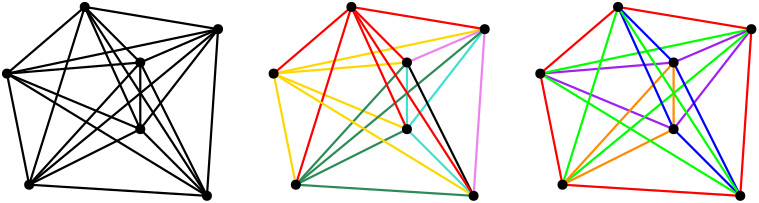 <?xml version="1.0"?>
<!DOCTYPE ipe SYSTEM "ipe.dtd">
<ipe version="70206" creator="Ipe 7.2.7">
<info created="D:20191002222921" modified="D:20191002223155"/>
<ipestyle name="basic">
<symbol name="arrow/arc(spx)">
<path stroke="sym-stroke" fill="sym-stroke" pen="sym-pen">
0 0 m
-1 0.333 l
-1 -0.333 l
h
</path>
</symbol>
<symbol name="arrow/farc(spx)">
<path stroke="sym-stroke" fill="white" pen="sym-pen">
0 0 m
-1 0.333 l
-1 -0.333 l
h
</path>
</symbol>
<symbol name="arrow/ptarc(spx)">
<path stroke="sym-stroke" fill="sym-stroke" pen="sym-pen">
0 0 m
-1 0.333 l
-0.8 0 l
-1 -0.333 l
h
</path>
</symbol>
<symbol name="arrow/fptarc(spx)">
<path stroke="sym-stroke" fill="white" pen="sym-pen">
0 0 m
-1 0.333 l
-0.8 0 l
-1 -0.333 l
h
</path>
</symbol>
<symbol name="mark/circle(sx)" transformations="translations">
<path fill="sym-stroke">
0.6 0 0 0.6 0 0 e
0.4 0 0 0.4 0 0 e
</path>
</symbol>
<symbol name="mark/disk(sx)" transformations="translations">
<path fill="sym-stroke">
0.6 0 0 0.6 0 0 e
</path>
</symbol>
<symbol name="mark/fdisk(sfx)" transformations="translations">
<group>
<path fill="sym-fill">
0.5 0 0 0.5 0 0 e
</path>
<path fill="sym-stroke" fillrule="eofill">
0.6 0 0 0.6 0 0 e
0.4 0 0 0.4 0 0 e
</path>
</group>
</symbol>
<symbol name="mark/box(sx)" transformations="translations">
<path fill="sym-stroke" fillrule="eofill">
-0.6 -0.6 m
0.6 -0.6 l
0.6 0.6 l
-0.6 0.6 l
h
-0.4 -0.4 m
0.4 -0.4 l
0.4 0.4 l
-0.4 0.4 l
h
</path>
</symbol>
<symbol name="mark/square(sx)" transformations="translations">
<path fill="sym-stroke">
-0.6 -0.6 m
0.6 -0.6 l
0.6 0.6 l
-0.6 0.6 l
h
</path>
</symbol>
<symbol name="mark/fsquare(sfx)" transformations="translations">
<group>
<path fill="sym-fill">
-0.5 -0.5 m
0.5 -0.5 l
0.5 0.5 l
-0.5 0.5 l
h
</path>
<path fill="sym-stroke" fillrule="eofill">
-0.6 -0.6 m
0.6 -0.6 l
0.6 0.6 l
-0.6 0.6 l
h
-0.4 -0.4 m
0.4 -0.4 l
0.4 0.4 l
-0.4 0.4 l
h
</path>
</group>
</symbol>
<symbol name="mark/cross(sx)" transformations="translations">
<group>
<path fill="sym-stroke">
-0.43 -0.57 m
0.57 0.43 l
0.43 0.57 l
-0.57 -0.43 l
h
</path>
<path fill="sym-stroke">
-0.43 0.57 m
0.57 -0.43 l
0.43 -0.57 l
-0.57 0.43 l
h
</path>
</group>
</symbol>
<symbol name="arrow/fnormal(spx)">
<path stroke="sym-stroke" fill="white" pen="sym-pen">
0 0 m
-1 0.333 l
-1 -0.333 l
h
</path>
</symbol>
<symbol name="arrow/pointed(spx)">
<path stroke="sym-stroke" fill="sym-stroke" pen="sym-pen">
0 0 m
-1 0.333 l
-0.8 0 l
-1 -0.333 l
h
</path>
</symbol>
<symbol name="arrow/fpointed(spx)">
<path stroke="sym-stroke" fill="white" pen="sym-pen">
0 0 m
-1 0.333 l
-0.8 0 l
-1 -0.333 l
h
</path>
</symbol>
<symbol name="arrow/linear(spx)">
<path stroke="sym-stroke" pen="sym-pen">
-1 0.333 m
0 0 l
-1 -0.333 l
</path>
</symbol>
<symbol name="arrow/fdouble(spx)">
<path stroke="sym-stroke" fill="white" pen="sym-pen">
0 0 m
-1 0.333 l
-1 -0.333 l
h
-1 0 m
-2 0.333 l
-2 -0.333 l
h
</path>
</symbol>
<symbol name="arrow/double(spx)">
<path stroke="sym-stroke" fill="sym-stroke" pen="sym-pen">
0 0 m
-1 0.333 l
-1 -0.333 l
h
-1 0 m
-2 0.333 l
-2 -0.333 l
h
</path>
</symbol>
<pen name="heavier" value="0.8"/>
<pen name="fat" value="1.2"/>
<pen name="ultrafat" value="2"/>
<symbolsize name="large" value="5"/>
<symbolsize name="small" value="2"/>
<symbolsize name="tiny" value="1.1"/>
<arrowsize name="large" value="10"/>
<arrowsize name="small" value="5"/>
<arrowsize name="tiny" value="3"/>
<color name="red" value="1 0 0"/>
<color name="green" value="0 1 0"/>
<color name="blue" value="0 0 1"/>
<color name="yellow" value="1 1 0"/>
<color name="orange" value="1 0.647 0"/>
<color name="gold" value="1 0.843 0"/>
<color name="purple" value="0.627 0.125 0.941"/>
<color name="gray" value="0.745"/>
<color name="brown" value="0.647 0.165 0.165"/>
<color name="navy" value="0 0 0.502"/>
<color name="pink" value="1 0.753 0.796"/>
<color name="seagreen" value="0.18 0.545 0.341"/>
<color name="turquoise" value="0.251 0.878 0.816"/>
<color name="violet" value="0.933 0.51 0.933"/>
<color name="darkblue" value="0 0 0.545"/>
<color name="darkcyan" value="0 0.545 0.545"/>
<color name="darkgray" value="0.663"/>
<color name="darkgreen" value="0 0.392 0"/>
<color name="darkmagenta" value="0.545 0 0.545"/>
<color name="darkorange" value="1 0.549 0"/>
<color name="darkred" value="0.545 0 0"/>
<color name="lightblue" value="0.678 0.847 0.902"/>
<color name="lightcyan" value="0.878 1 1"/>
<color name="lightgray" value="0.827"/>
<color name="lightgreen" value="0.565 0.933 0.565"/>
<color name="lightyellow" value="1 1 0.878"/>
<dashstyle name="dashed" value="[4] 0"/>
<dashstyle name="dotted" value="[1 3] 0"/>
<dashstyle name="dash dotted" value="[4 2 1 2] 0"/>
<dashstyle name="dash dot dotted" value="[4 2 1 2 1 2] 0"/>
<textsize name="large" value="\large"/>
<textsize name="Large" value="\Large"/>
<textsize name="LARGE" value="\LARGE"/>
<textsize name="huge" value="\huge"/>
<textsize name="Huge" value="\Huge"/>
<textsize name="small" value="\small"/>
<textsize name="footnote" value="\footnotesize"/>
<textsize name="tiny" value="\tiny"/>
<textstyle name="center" begin="\begin{center}" end="\end{center}"/>
<textstyle name="itemize" begin="\begin{itemize}" end="\end{itemize}"/>
<textstyle name="item" begin="\begin{itemize}\item{}" end="\end{itemize}"/>
<gridsize name="4 pts" value="4"/>
<gridsize name="8 pts (~3 mm)" value="8"/>
<gridsize name="16 pts (~6 mm)" value="16"/>
<gridsize name="32 pts (~12 mm)" value="32"/>
<gridsize name="10 pts (~3.5 mm)" value="10"/>
<gridsize name="20 pts (~7 mm)" value="20"/>
<gridsize name="14 pts (~5 mm)" value="14"/>
<gridsize name="28 pts (~10 mm)" value="28"/>
<gridsize name="56 pts (~20 mm)" value="56"/>
<anglesize name="90 deg" value="90"/>
<anglesize name="60 deg" value="60"/>
<anglesize name="45 deg" value="45"/>
<anglesize name="30 deg" value="30"/>
<anglesize name="22.5 deg" value="22.5"/>
<opacity name="10%" value="0.1"/>
<opacity name="30%" value="0.3"/>
<opacity name="50%" value="0.5"/>
<opacity name="75%" value="0.75"/>
<tiling name="falling" angle="-60" step="4" width="1"/>
<tiling name="rising" angle="30" step="4" width="1"/>
</ipestyle>
<page>
<layer name="alpha"/>
<layer name="beta"/>
<view layers="alpha beta" active="alpha"/>
<path layer="alpha" stroke="gold" pen="heavier">
116 760 m
124 720 l
</path>
<path stroke="gold" pen="heavier">
116 760 m
164 740 l
</path>
<path stroke="gold" pen="heavier">
116 760 m
164 764 l
</path>
<path stroke="red" pen="heavier">
116 760 m
144 784 l
</path>
<path stroke="gold" pen="heavier">
116 760 m
192 776 l
</path>
<path stroke="violet" pen="heavier">
192 776 m
164 764 l
</path>
<path stroke="red" pen="heavier">
192 776 m
144 784 l
</path>
<path stroke="turquoise" pen="heavier">
192 776 m
164 740 l
</path>
<path stroke="seagreen" pen="heavier">
192 776 m
124 720 l
</path>
<path stroke="red" pen="heavier">
164 764 m
144 784 l
</path>
<path stroke="seagreen" pen="heavier">
164 764 m
124 720 l
</path>
<path stroke="turquoise" pen="heavier">
164 764 m
164 740 l
</path>
<path stroke="black" pen="heavier">
164 764 m
188 716 l
</path>
<path stroke="seagreen" pen="heavier">
164 740 m
124 720 l
</path>
<path stroke="turquoise" pen="heavier">
164 740 m
188 716 l
</path>
<path stroke="red" pen="heavier">
164 740 m
144 784 l
</path>
<path stroke="seagreen" pen="heavier">
124 720 m
188 716 l
</path>
<path stroke="red" pen="heavier">
124 720 m
144 784 l
</path>
<path stroke="red" pen="heavier">
188 716 m
144 784 l
</path>
<path stroke="gold" pen="heavier">
116 760 m
188 716 l
</path>
<use matrix="1 0 0 1 -96 0" name="mark/disk(sx)" pos="144 784" size="normal" stroke="black"/>
<use matrix="1 0 0 1 -96 0" name="mark/disk(sx)" pos="116 760" size="normal" stroke="black"/>
<use matrix="1 0 0 1 -96 0" name="mark/disk(sx)" pos="124 720" size="normal" stroke="black"/>
<use matrix="1 0 0 1 -96 0" name="mark/disk(sx)" pos="188 716" size="normal" stroke="black"/>
<use matrix="1 0 0 1 -96 0" name="mark/disk(sx)" pos="192 776" size="normal" stroke="black"/>
<use matrix="1 0 0 1 -88 4" name="mark/disk(sx)" pos="156 736" size="normal" stroke="black"/>
<use matrix="1 0 0 1 -104 4" name="mark/disk(sx)" pos="172 760" size="normal" stroke="black"/>
<path matrix="1 0 0 1 -96 0" stroke="black" pen="heavier">
116 760 m
124 720 l
</path>
<path matrix="1 0 0 1 -96 0" stroke="black" pen="heavier">
116 760 m
164 740 l
</path>
<path matrix="1 0 0 1 -96 0" stroke="black" pen="heavier">
116 760 m
164 764 l
</path>
<path matrix="1 0 0 1 -96 0" stroke="black" pen="heavier">
116 760 m
144 784 l
</path>
<path matrix="1 0 0 1 -96 0" stroke="black" pen="heavier">
116 760 m
192 776 l
</path>
<path matrix="1 0 0 1 -96 0" stroke="black" pen="heavier">
192 776 m
164 764 l
</path>
<path matrix="1 0 0 1 -96 0" stroke="black" pen="heavier">
192 776 m
144 784 l
</path>
<path matrix="1 0 0 1 -96 0" stroke="black" pen="heavier">
192 776 m
164 740 l
</path>
<path matrix="1 0 0 1 -96 0" stroke="black" pen="heavier">
192 776 m
124 720 l
</path>
<path matrix="1 0 0 1 -96 0" stroke="black" pen="heavier">
192 776 m
188 716 l
</path>
<path matrix="1 0 0 1 -96 0" stroke="black" pen="heavier">
164 764 m
144 784 l
</path>
<path matrix="1 0 0 1 -96 0" stroke="black" pen="heavier">
164 764 m
124 720 l
</path>
<path matrix="1 0 0 1 -96 0" stroke="black" pen="heavier">
164 764 m
164 740 l
</path>
<path matrix="1 0 0 1 -96 0" stroke="black" pen="heavier">
164 764 m
188 716 l
</path>
<path matrix="1 0 0 1 -96 0" stroke="black" pen="heavier">
164 740 m
124 720 l
</path>
<path matrix="1 0 0 1 -96 0" stroke="black" pen="heavier">
164 740 m
188 716 l
</path>
<path matrix="1 0 0 1 -96 0" stroke="black" pen="heavier">
164 740 m
144 784 l
</path>
<path matrix="1 0 0 1 -96 0" stroke="black" pen="heavier">
124 720 m
188 716 l
</path>
<path matrix="1 0 0 1 -96 0" stroke="black" pen="heavier">
124 720 m
144 784 l
</path>
<path matrix="1 0 0 1 -96 0" stroke="black" pen="heavier">
188 716 m
144 784 l
</path>
<path matrix="1 0 0 1 -96 0" stroke="black" pen="heavier">
116 760 m
188 716 l
</path>
<path layer="beta" stroke="red" pen="heavier">
212 760 m
220 720 l
</path>
<path stroke="purple" pen="heavier">
212 760 m
260 740 l
</path>
<path stroke="purple" pen="heavier">
212 760 m
260 764 l
</path>
<path stroke="red" pen="heavier">
212 760 m
240 784 l
</path>
<path stroke="green" pen="heavier">
212 760 m
288 776 l
</path>
<path stroke="purple" pen="heavier">
288 776 m
260 764 l
</path>
<path stroke="red" pen="heavier">
288 776 m
240 784 l
</path>
<path stroke="purple" pen="heavier">
288 776 m
260 740 l
</path>
<path stroke="green" pen="heavier">
288 776 m
220 720 l
</path>
<path stroke="red" pen="heavier">
288 776 m
284 716 l
</path>
<path stroke="blue" pen="heavier">
260 764 m
240 784 l
</path>
<path stroke="darkorange" pen="heavier">
260 764 m
220 720 l
</path>
<path stroke="darkorange" pen="heavier">
260 764 m
260 740 l
</path>
<path stroke="blue" pen="heavier">
260 764 m
284 716 l
</path>
<path stroke="darkorange" pen="heavier">
260 740 m
220 720 l
</path>
<path stroke="blue" pen="heavier">
260 740 m
284 716 l
</path>
<path stroke="blue" pen="heavier">
260 740 m
240 784 l
</path>
<path stroke="red" pen="heavier">
220 720 m
284 716 l
</path>
<path stroke="green" pen="heavier">
220 720 m
240 784 l
</path>
<path stroke="green" pen="heavier">
284 716 m
240 784 l
</path>
<path stroke="green" pen="heavier">
212 760 m
284 716 l
</path>
<path layer="alpha" stroke="violet" pen="heavier">
192 776 m
188 716 l
</path>
<use name="mark/disk(sx)" pos="192 776" size="normal" stroke="black"/>
<use name="mark/disk(sx)" pos="144 784" size="normal" stroke="black"/>
<use matrix="1 0 0 1 -8 4" name="mark/disk(sx)" pos="172 760" size="normal" stroke="black"/>
<use matrix="1 0 0 1 8 4" name="mark/disk(sx)" pos="156 736" size="normal" stroke="black"/>
<use name="mark/disk(sx)" pos="116 760" size="normal" stroke="black"/>
<use name="mark/disk(sx)" pos="124 720" size="normal" stroke="black"/>
<use name="mark/disk(sx)" pos="188 716" size="normal" stroke="black"/>
<use matrix="1 0 0 1 96 0" name="mark/disk(sx)" pos="124 720" size="normal" stroke="black"/>
<use matrix="1 0 0 1 96 0" name="mark/disk(sx)" pos="116 760" size="normal" stroke="black"/>
<use matrix="1 0 0 1 104 4" name="mark/disk(sx)" pos="156 736" size="normal" stroke="black"/>
<use matrix="1 0 0 1 88 4" name="mark/disk(sx)" pos="172 760" size="normal" stroke="black"/>
<use matrix="1 0 0 1 96 0" name="mark/disk(sx)" pos="144 784" size="normal" stroke="black"/>
<use matrix="1 0 0 1 96 0" name="mark/disk(sx)" pos="192 776" size="normal" stroke="black"/>
<use matrix="1 0 0 1 96 0" name="mark/disk(sx)" pos="188 716" size="normal" stroke="black"/>
</page>
</ipe>
